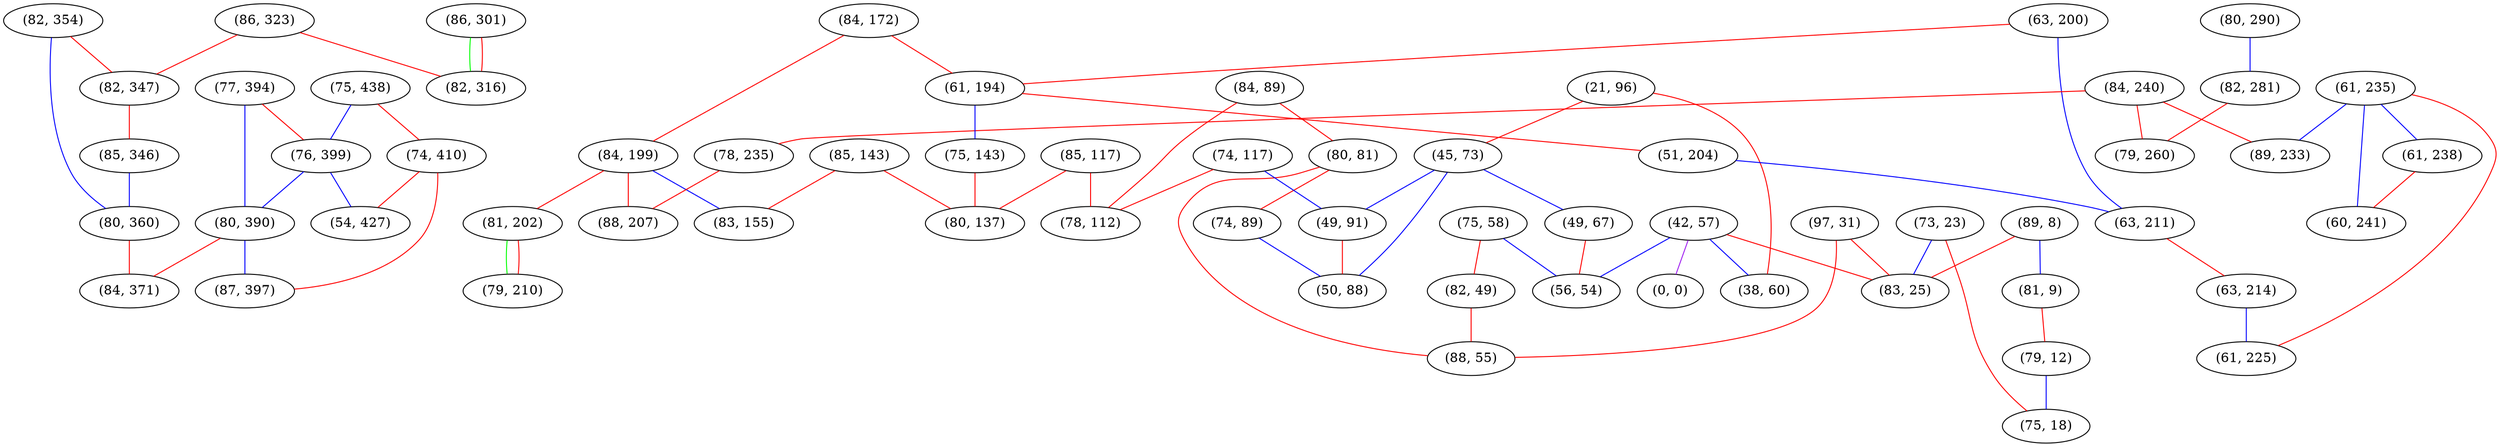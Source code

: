 graph "" {
"(86, 323)";
"(84, 172)";
"(84, 89)";
"(75, 438)";
"(80, 290)";
"(84, 199)";
"(42, 57)";
"(75, 58)";
"(63, 200)";
"(77, 394)";
"(84, 240)";
"(80, 81)";
"(76, 399)";
"(85, 143)";
"(85, 117)";
"(21, 96)";
"(82, 354)";
"(82, 49)";
"(82, 347)";
"(83, 155)";
"(45, 73)";
"(73, 23)";
"(81, 202)";
"(74, 117)";
"(49, 67)";
"(61, 194)";
"(79, 210)";
"(75, 143)";
"(49, 91)";
"(97, 31)";
"(78, 235)";
"(80, 390)";
"(0, 0)";
"(85, 346)";
"(78, 112)";
"(80, 137)";
"(38, 60)";
"(80, 360)";
"(88, 207)";
"(61, 235)";
"(61, 238)";
"(51, 204)";
"(88, 55)";
"(74, 410)";
"(54, 427)";
"(56, 54)";
"(89, 8)";
"(89, 233)";
"(81, 9)";
"(79, 12)";
"(87, 397)";
"(60, 241)";
"(82, 281)";
"(86, 301)";
"(63, 211)";
"(63, 214)";
"(74, 89)";
"(61, 225)";
"(83, 25)";
"(82, 316)";
"(84, 371)";
"(50, 88)";
"(79, 260)";
"(75, 18)";
"(86, 323)" -- "(82, 347)"  [color=red, key=0, weight=1];
"(86, 323)" -- "(82, 316)"  [color=red, key=0, weight=1];
"(84, 172)" -- "(84, 199)"  [color=red, key=0, weight=1];
"(84, 172)" -- "(61, 194)"  [color=red, key=0, weight=1];
"(84, 89)" -- "(80, 81)"  [color=red, key=0, weight=1];
"(84, 89)" -- "(78, 112)"  [color=red, key=0, weight=1];
"(75, 438)" -- "(76, 399)"  [color=blue, key=0, weight=3];
"(75, 438)" -- "(74, 410)"  [color=red, key=0, weight=1];
"(80, 290)" -- "(82, 281)"  [color=blue, key=0, weight=3];
"(84, 199)" -- "(81, 202)"  [color=red, key=0, weight=1];
"(84, 199)" -- "(83, 155)"  [color=blue, key=0, weight=3];
"(84, 199)" -- "(88, 207)"  [color=red, key=0, weight=1];
"(42, 57)" -- "(38, 60)"  [color=blue, key=0, weight=3];
"(42, 57)" -- "(83, 25)"  [color=red, key=0, weight=1];
"(42, 57)" -- "(0, 0)"  [color=purple, key=0, weight=4];
"(42, 57)" -- "(56, 54)"  [color=blue, key=0, weight=3];
"(75, 58)" -- "(56, 54)"  [color=blue, key=0, weight=3];
"(75, 58)" -- "(82, 49)"  [color=red, key=0, weight=1];
"(63, 200)" -- "(63, 211)"  [color=blue, key=0, weight=3];
"(63, 200)" -- "(61, 194)"  [color=red, key=0, weight=1];
"(77, 394)" -- "(80, 390)"  [color=blue, key=0, weight=3];
"(77, 394)" -- "(76, 399)"  [color=red, key=0, weight=1];
"(84, 240)" -- "(78, 235)"  [color=red, key=0, weight=1];
"(84, 240)" -- "(79, 260)"  [color=red, key=0, weight=1];
"(84, 240)" -- "(89, 233)"  [color=red, key=0, weight=1];
"(80, 81)" -- "(74, 89)"  [color=red, key=0, weight=1];
"(80, 81)" -- "(88, 55)"  [color=red, key=0, weight=1];
"(76, 399)" -- "(54, 427)"  [color=blue, key=0, weight=3];
"(76, 399)" -- "(80, 390)"  [color=blue, key=0, weight=3];
"(85, 143)" -- "(80, 137)"  [color=red, key=0, weight=1];
"(85, 143)" -- "(83, 155)"  [color=red, key=0, weight=1];
"(85, 117)" -- "(80, 137)"  [color=red, key=0, weight=1];
"(85, 117)" -- "(78, 112)"  [color=red, key=0, weight=1];
"(21, 96)" -- "(38, 60)"  [color=red, key=0, weight=1];
"(21, 96)" -- "(45, 73)"  [color=red, key=0, weight=1];
"(82, 354)" -- "(80, 360)"  [color=blue, key=0, weight=3];
"(82, 354)" -- "(82, 347)"  [color=red, key=0, weight=1];
"(82, 49)" -- "(88, 55)"  [color=red, key=0, weight=1];
"(82, 347)" -- "(85, 346)"  [color=red, key=0, weight=1];
"(45, 73)" -- "(49, 91)"  [color=blue, key=0, weight=3];
"(45, 73)" -- "(49, 67)"  [color=blue, key=0, weight=3];
"(45, 73)" -- "(50, 88)"  [color=blue, key=0, weight=3];
"(73, 23)" -- "(75, 18)"  [color=red, key=0, weight=1];
"(73, 23)" -- "(83, 25)"  [color=blue, key=0, weight=3];
"(81, 202)" -- "(79, 210)"  [color=green, key=0, weight=2];
"(81, 202)" -- "(79, 210)"  [color=red, key=1, weight=1];
"(74, 117)" -- "(49, 91)"  [color=blue, key=0, weight=3];
"(74, 117)" -- "(78, 112)"  [color=red, key=0, weight=1];
"(49, 67)" -- "(56, 54)"  [color=red, key=0, weight=1];
"(61, 194)" -- "(51, 204)"  [color=red, key=0, weight=1];
"(61, 194)" -- "(75, 143)"  [color=blue, key=0, weight=3];
"(75, 143)" -- "(80, 137)"  [color=red, key=0, weight=1];
"(49, 91)" -- "(50, 88)"  [color=red, key=0, weight=1];
"(97, 31)" -- "(83, 25)"  [color=red, key=0, weight=1];
"(97, 31)" -- "(88, 55)"  [color=red, key=0, weight=1];
"(78, 235)" -- "(88, 207)"  [color=red, key=0, weight=1];
"(80, 390)" -- "(87, 397)"  [color=blue, key=0, weight=3];
"(80, 390)" -- "(84, 371)"  [color=red, key=0, weight=1];
"(85, 346)" -- "(80, 360)"  [color=blue, key=0, weight=3];
"(80, 360)" -- "(84, 371)"  [color=red, key=0, weight=1];
"(61, 235)" -- "(61, 238)"  [color=blue, key=0, weight=3];
"(61, 235)" -- "(61, 225)"  [color=red, key=0, weight=1];
"(61, 235)" -- "(60, 241)"  [color=blue, key=0, weight=3];
"(61, 235)" -- "(89, 233)"  [color=blue, key=0, weight=3];
"(61, 238)" -- "(60, 241)"  [color=red, key=0, weight=1];
"(51, 204)" -- "(63, 211)"  [color=blue, key=0, weight=3];
"(74, 410)" -- "(54, 427)"  [color=red, key=0, weight=1];
"(74, 410)" -- "(87, 397)"  [color=red, key=0, weight=1];
"(89, 8)" -- "(83, 25)"  [color=red, key=0, weight=1];
"(89, 8)" -- "(81, 9)"  [color=blue, key=0, weight=3];
"(81, 9)" -- "(79, 12)"  [color=red, key=0, weight=1];
"(79, 12)" -- "(75, 18)"  [color=blue, key=0, weight=3];
"(82, 281)" -- "(79, 260)"  [color=red, key=0, weight=1];
"(86, 301)" -- "(82, 316)"  [color=green, key=0, weight=2];
"(86, 301)" -- "(82, 316)"  [color=red, key=1, weight=1];
"(63, 211)" -- "(63, 214)"  [color=red, key=0, weight=1];
"(63, 214)" -- "(61, 225)"  [color=blue, key=0, weight=3];
"(74, 89)" -- "(50, 88)"  [color=blue, key=0, weight=3];
}
